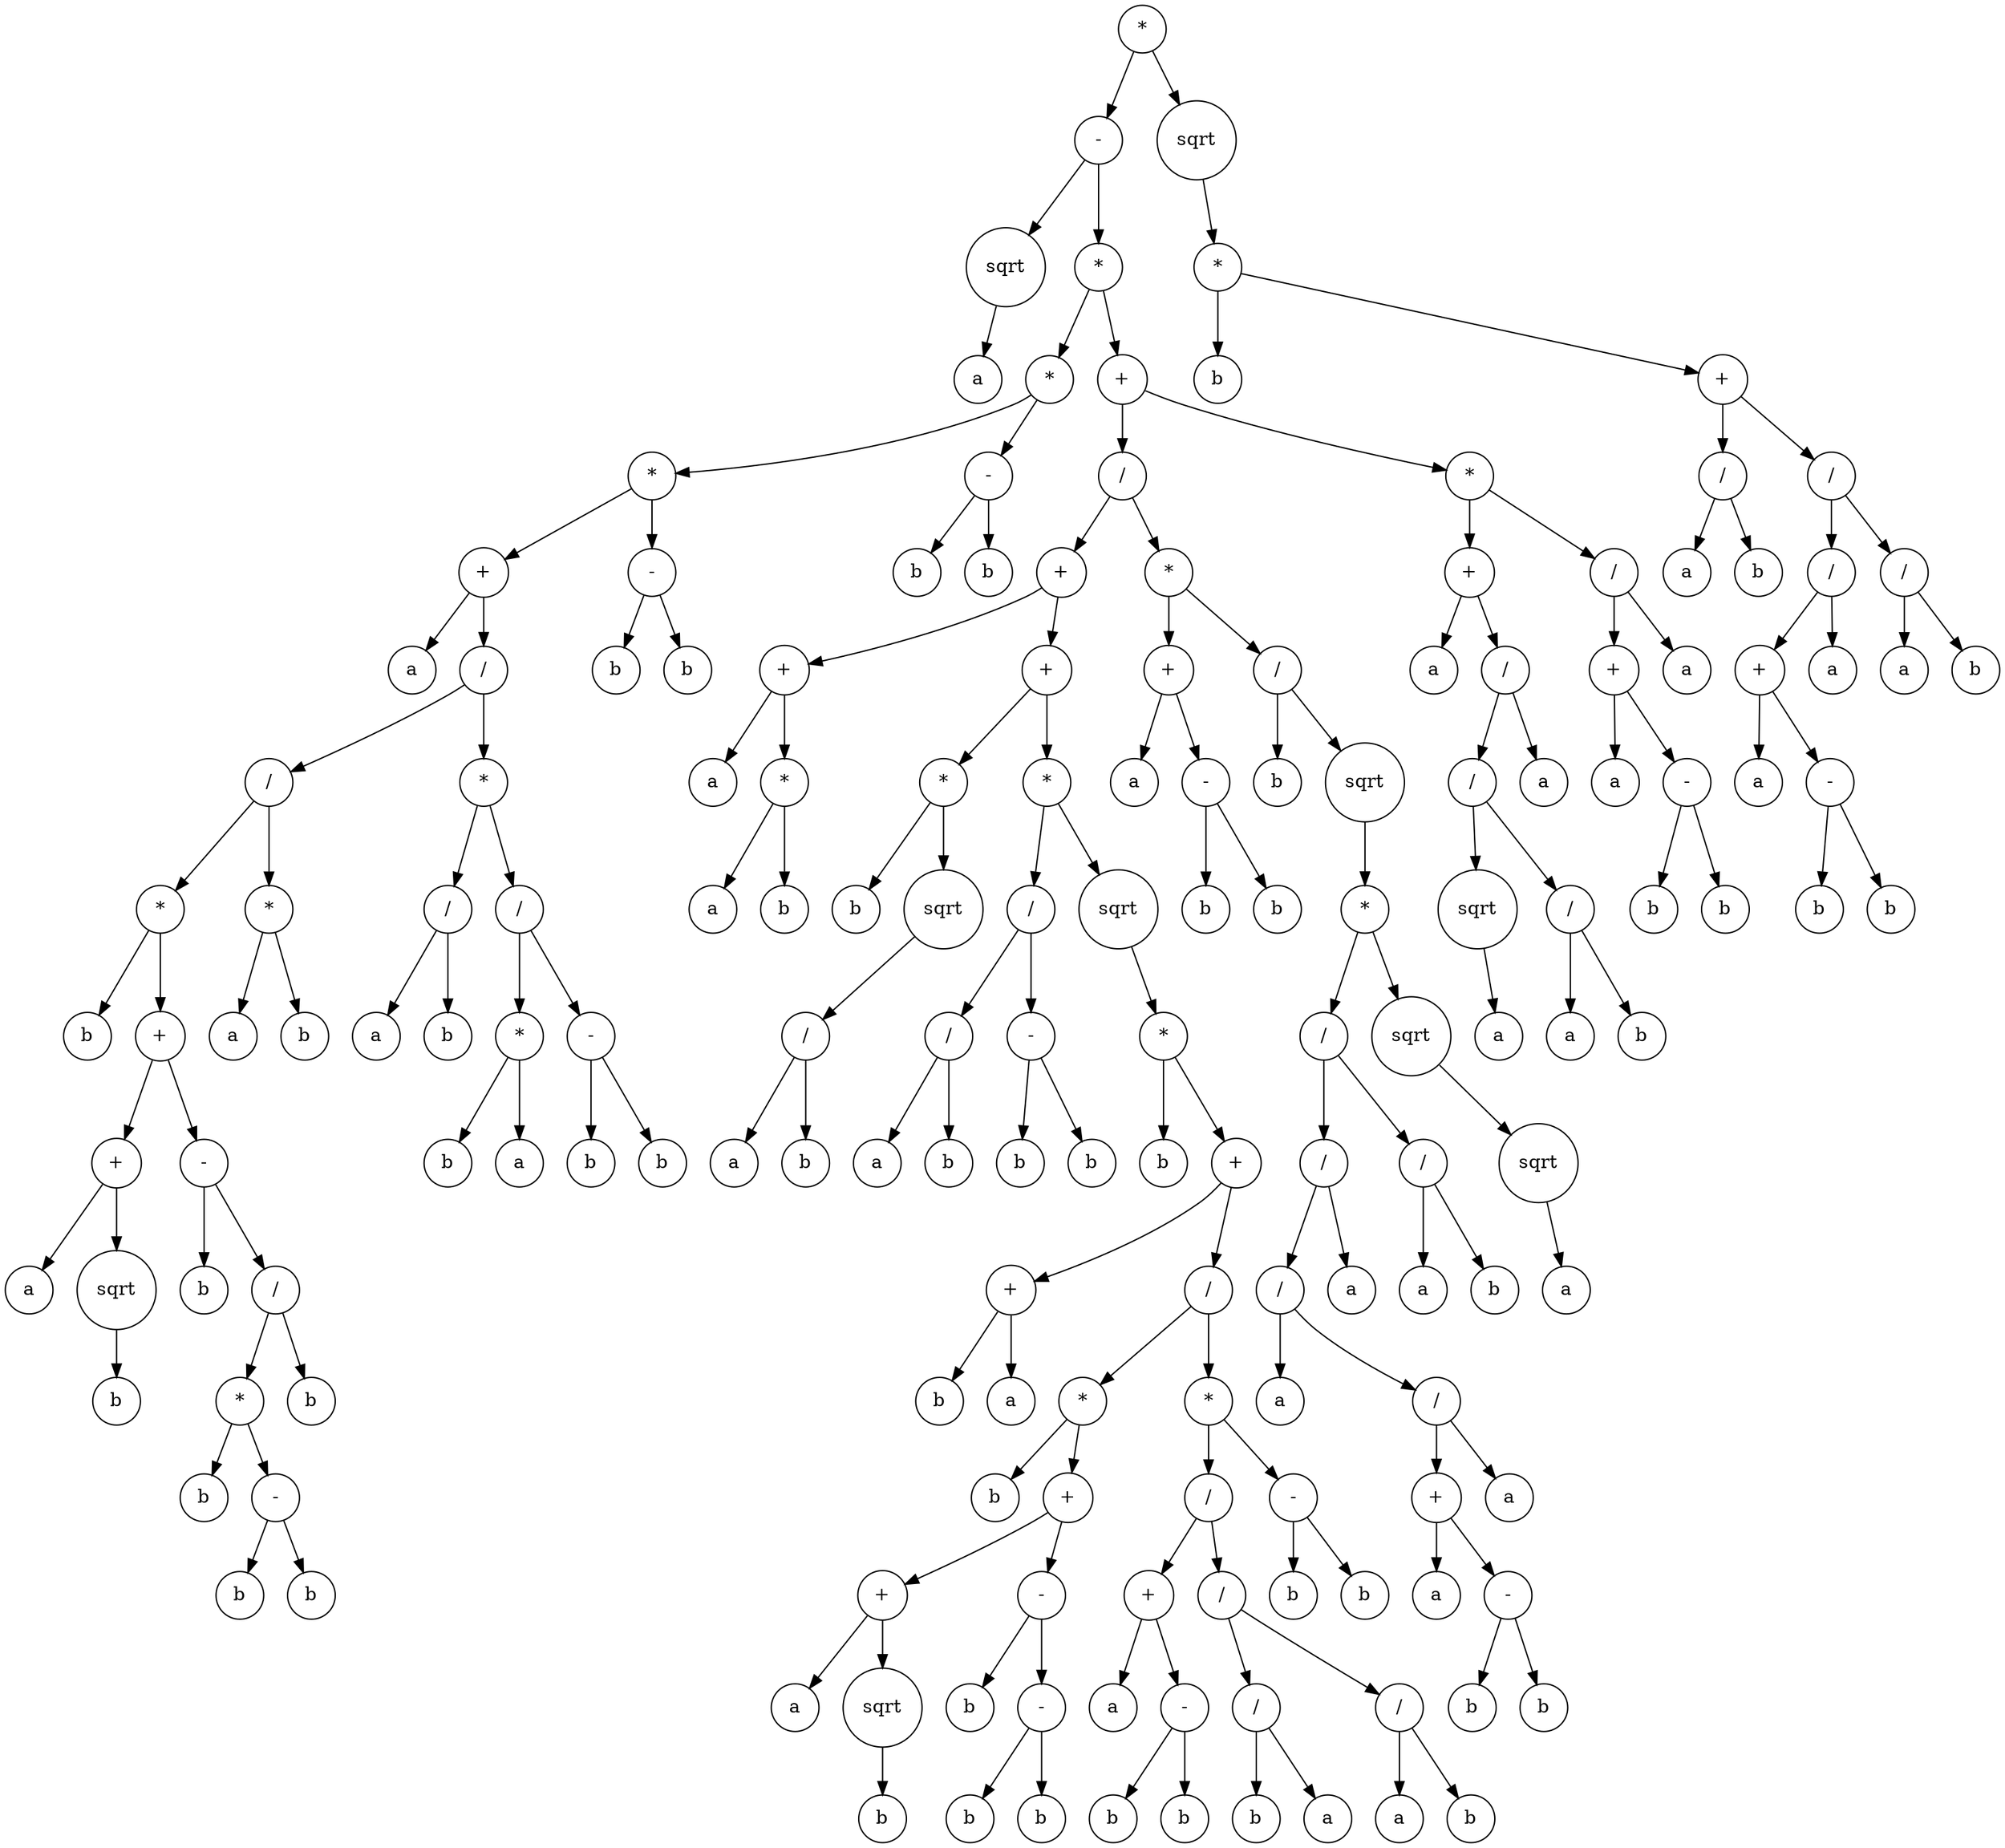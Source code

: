 digraph g {
graph [ordering=out];
node [shape=circle];
n[label = "*"];
n0[label = "-"];
n00[label = "sqrt"];
n000[label = "a"];
n00 -> n000;
n0 -> n00;
n01[label = "*"];
n010[label = "*"];
n0100[label = "*"];
n01000[label = "+"];
n010000[label = "a"];
n01000 -> n010000;
n010001[label = "/"];
n0100010[label = "/"];
n01000100[label = "*"];
n010001000[label = "b"];
n01000100 -> n010001000;
n010001001[label = "+"];
n0100010010[label = "+"];
n01000100100[label = "a"];
n0100010010 -> n01000100100;
n01000100101[label = "sqrt"];
n010001001010[label = "b"];
n01000100101 -> n010001001010;
n0100010010 -> n01000100101;
n010001001 -> n0100010010;
n0100010011[label = "-"];
n01000100110[label = "b"];
n0100010011 -> n01000100110;
n01000100111[label = "/"];
n010001001110[label = "*"];
n0100010011100[label = "b"];
n010001001110 -> n0100010011100;
n0100010011101[label = "-"];
n01000100111010[label = "b"];
n0100010011101 -> n01000100111010;
n01000100111011[label = "b"];
n0100010011101 -> n01000100111011;
n010001001110 -> n0100010011101;
n01000100111 -> n010001001110;
n010001001111[label = "b"];
n01000100111 -> n010001001111;
n0100010011 -> n01000100111;
n010001001 -> n0100010011;
n01000100 -> n010001001;
n0100010 -> n01000100;
n01000101[label = "*"];
n010001010[label = "a"];
n01000101 -> n010001010;
n010001011[label = "b"];
n01000101 -> n010001011;
n0100010 -> n01000101;
n010001 -> n0100010;
n0100011[label = "*"];
n01000110[label = "/"];
n010001100[label = "a"];
n01000110 -> n010001100;
n010001101[label = "b"];
n01000110 -> n010001101;
n0100011 -> n01000110;
n01000111[label = "/"];
n010001110[label = "*"];
n0100011100[label = "b"];
n010001110 -> n0100011100;
n0100011101[label = "a"];
n010001110 -> n0100011101;
n01000111 -> n010001110;
n010001111[label = "-"];
n0100011110[label = "b"];
n010001111 -> n0100011110;
n0100011111[label = "b"];
n010001111 -> n0100011111;
n01000111 -> n010001111;
n0100011 -> n01000111;
n010001 -> n0100011;
n01000 -> n010001;
n0100 -> n01000;
n01001[label = "-"];
n010010[label = "b"];
n01001 -> n010010;
n010011[label = "b"];
n01001 -> n010011;
n0100 -> n01001;
n010 -> n0100;
n0101[label = "-"];
n01010[label = "b"];
n0101 -> n01010;
n01011[label = "b"];
n0101 -> n01011;
n010 -> n0101;
n01 -> n010;
n011[label = "+"];
n0110[label = "/"];
n01100[label = "+"];
n011000[label = "+"];
n0110000[label = "a"];
n011000 -> n0110000;
n0110001[label = "*"];
n01100010[label = "a"];
n0110001 -> n01100010;
n01100011[label = "b"];
n0110001 -> n01100011;
n011000 -> n0110001;
n01100 -> n011000;
n011001[label = "+"];
n0110010[label = "*"];
n01100100[label = "b"];
n0110010 -> n01100100;
n01100101[label = "sqrt"];
n011001010[label = "/"];
n0110010100[label = "a"];
n011001010 -> n0110010100;
n0110010101[label = "b"];
n011001010 -> n0110010101;
n01100101 -> n011001010;
n0110010 -> n01100101;
n011001 -> n0110010;
n0110011[label = "*"];
n01100110[label = "/"];
n011001100[label = "/"];
n0110011000[label = "a"];
n011001100 -> n0110011000;
n0110011001[label = "b"];
n011001100 -> n0110011001;
n01100110 -> n011001100;
n011001101[label = "-"];
n0110011010[label = "b"];
n011001101 -> n0110011010;
n0110011011[label = "b"];
n011001101 -> n0110011011;
n01100110 -> n011001101;
n0110011 -> n01100110;
n01100111[label = "sqrt"];
n011001110[label = "*"];
n0110011100[label = "b"];
n011001110 -> n0110011100;
n0110011101[label = "+"];
n01100111010[label = "+"];
n011001110100[label = "b"];
n01100111010 -> n011001110100;
n011001110101[label = "a"];
n01100111010 -> n011001110101;
n0110011101 -> n01100111010;
n01100111011[label = "/"];
n011001110110[label = "*"];
n0110011101100[label = "b"];
n011001110110 -> n0110011101100;
n0110011101101[label = "+"];
n01100111011010[label = "+"];
n011001110110100[label = "a"];
n01100111011010 -> n011001110110100;
n011001110110101[label = "sqrt"];
n0110011101101010[label = "b"];
n011001110110101 -> n0110011101101010;
n01100111011010 -> n011001110110101;
n0110011101101 -> n01100111011010;
n01100111011011[label = "-"];
n011001110110110[label = "b"];
n01100111011011 -> n011001110110110;
n011001110110111[label = "-"];
n0110011101101110[label = "b"];
n011001110110111 -> n0110011101101110;
n0110011101101111[label = "b"];
n011001110110111 -> n0110011101101111;
n01100111011011 -> n011001110110111;
n0110011101101 -> n01100111011011;
n011001110110 -> n0110011101101;
n01100111011 -> n011001110110;
n011001110111[label = "*"];
n0110011101110[label = "/"];
n01100111011100[label = "+"];
n011001110111000[label = "a"];
n01100111011100 -> n011001110111000;
n011001110111001[label = "-"];
n0110011101110010[label = "b"];
n011001110111001 -> n0110011101110010;
n0110011101110011[label = "b"];
n011001110111001 -> n0110011101110011;
n01100111011100 -> n011001110111001;
n0110011101110 -> n01100111011100;
n01100111011101[label = "/"];
n011001110111010[label = "/"];
n0110011101110100[label = "b"];
n011001110111010 -> n0110011101110100;
n0110011101110101[label = "a"];
n011001110111010 -> n0110011101110101;
n01100111011101 -> n011001110111010;
n011001110111011[label = "/"];
n0110011101110110[label = "a"];
n011001110111011 -> n0110011101110110;
n0110011101110111[label = "b"];
n011001110111011 -> n0110011101110111;
n01100111011101 -> n011001110111011;
n0110011101110 -> n01100111011101;
n011001110111 -> n0110011101110;
n0110011101111[label = "-"];
n01100111011110[label = "b"];
n0110011101111 -> n01100111011110;
n01100111011111[label = "b"];
n0110011101111 -> n01100111011111;
n011001110111 -> n0110011101111;
n01100111011 -> n011001110111;
n0110011101 -> n01100111011;
n011001110 -> n0110011101;
n01100111 -> n011001110;
n0110011 -> n01100111;
n011001 -> n0110011;
n01100 -> n011001;
n0110 -> n01100;
n01101[label = "*"];
n011010[label = "+"];
n0110100[label = "a"];
n011010 -> n0110100;
n0110101[label = "-"];
n01101010[label = "b"];
n0110101 -> n01101010;
n01101011[label = "b"];
n0110101 -> n01101011;
n011010 -> n0110101;
n01101 -> n011010;
n011011[label = "/"];
n0110110[label = "b"];
n011011 -> n0110110;
n0110111[label = "sqrt"];
n01101110[label = "*"];
n011011100[label = "/"];
n0110111000[label = "/"];
n01101110000[label = "/"];
n011011100000[label = "a"];
n01101110000 -> n011011100000;
n011011100001[label = "/"];
n0110111000010[label = "+"];
n01101110000100[label = "a"];
n0110111000010 -> n01101110000100;
n01101110000101[label = "-"];
n011011100001010[label = "b"];
n01101110000101 -> n011011100001010;
n011011100001011[label = "b"];
n01101110000101 -> n011011100001011;
n0110111000010 -> n01101110000101;
n011011100001 -> n0110111000010;
n0110111000011[label = "a"];
n011011100001 -> n0110111000011;
n01101110000 -> n011011100001;
n0110111000 -> n01101110000;
n01101110001[label = "a"];
n0110111000 -> n01101110001;
n011011100 -> n0110111000;
n0110111001[label = "/"];
n01101110010[label = "a"];
n0110111001 -> n01101110010;
n01101110011[label = "b"];
n0110111001 -> n01101110011;
n011011100 -> n0110111001;
n01101110 -> n011011100;
n011011101[label = "sqrt"];
n0110111010[label = "sqrt"];
n01101110100[label = "a"];
n0110111010 -> n01101110100;
n011011101 -> n0110111010;
n01101110 -> n011011101;
n0110111 -> n01101110;
n011011 -> n0110111;
n01101 -> n011011;
n0110 -> n01101;
n011 -> n0110;
n0111[label = "*"];
n01110[label = "+"];
n011100[label = "a"];
n01110 -> n011100;
n011101[label = "/"];
n0111010[label = "/"];
n01110100[label = "sqrt"];
n011101000[label = "a"];
n01110100 -> n011101000;
n0111010 -> n01110100;
n01110101[label = "/"];
n011101010[label = "a"];
n01110101 -> n011101010;
n011101011[label = "b"];
n01110101 -> n011101011;
n0111010 -> n01110101;
n011101 -> n0111010;
n0111011[label = "a"];
n011101 -> n0111011;
n01110 -> n011101;
n0111 -> n01110;
n01111[label = "/"];
n011110[label = "+"];
n0111100[label = "a"];
n011110 -> n0111100;
n0111101[label = "-"];
n01111010[label = "b"];
n0111101 -> n01111010;
n01111011[label = "b"];
n0111101 -> n01111011;
n011110 -> n0111101;
n01111 -> n011110;
n011111[label = "a"];
n01111 -> n011111;
n0111 -> n01111;
n011 -> n0111;
n01 -> n011;
n0 -> n01;
n -> n0;
n1[label = "sqrt"];
n10[label = "*"];
n100[label = "b"];
n10 -> n100;
n101[label = "+"];
n1010[label = "/"];
n10100[label = "a"];
n1010 -> n10100;
n10101[label = "b"];
n1010 -> n10101;
n101 -> n1010;
n1011[label = "/"];
n10110[label = "/"];
n101100[label = "+"];
n1011000[label = "a"];
n101100 -> n1011000;
n1011001[label = "-"];
n10110010[label = "b"];
n1011001 -> n10110010;
n10110011[label = "b"];
n1011001 -> n10110011;
n101100 -> n1011001;
n10110 -> n101100;
n101101[label = "a"];
n10110 -> n101101;
n1011 -> n10110;
n10111[label = "/"];
n101110[label = "a"];
n10111 -> n101110;
n101111[label = "b"];
n10111 -> n101111;
n1011 -> n10111;
n101 -> n1011;
n10 -> n101;
n1 -> n10;
n -> n1;
}
